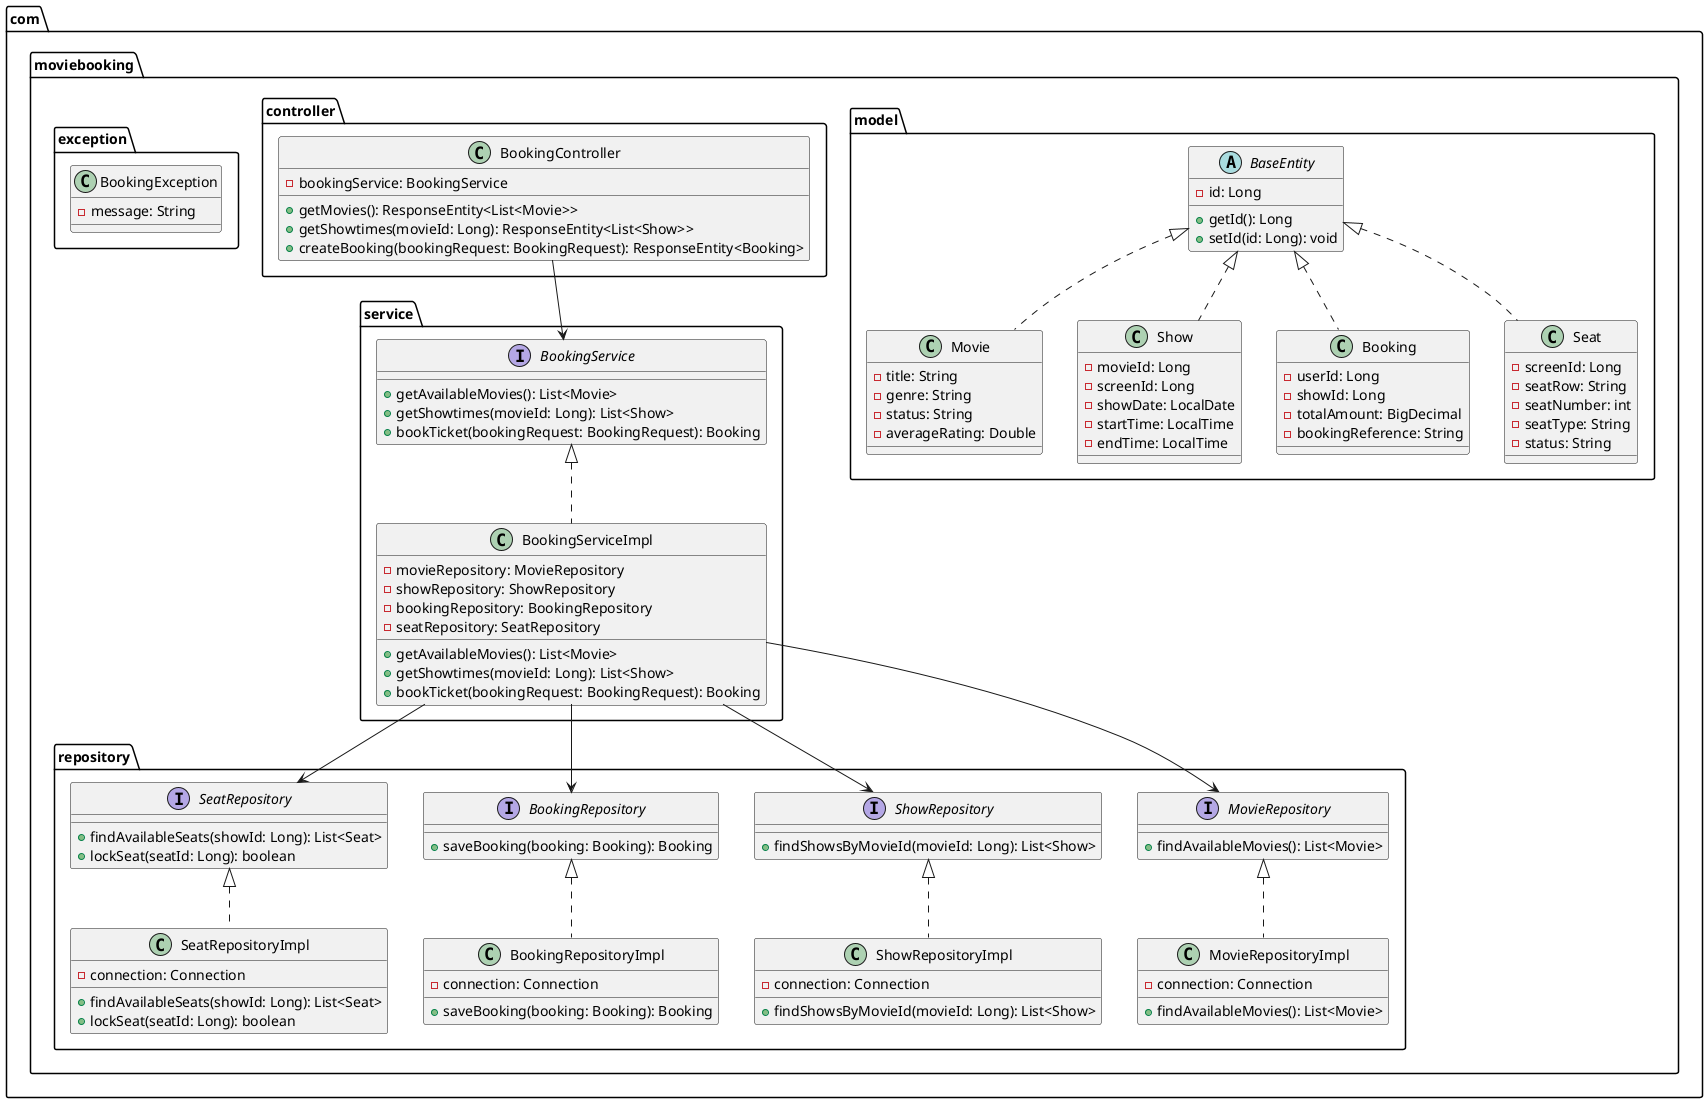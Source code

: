 @startuml
package "com.moviebooking.model" {
  abstract class BaseEntity {
    -id: Long
    +getId(): Long
    +setId(id: Long): void
  }

  class Movie {
    -title: String
    -genre: String
    -status: String
    -averageRating: Double
  }

  class Show {
    -movieId: Long
    -screenId: Long
    -showDate: LocalDate
    -startTime: LocalTime
    -endTime: LocalTime
  }

  class Booking {
    -userId: Long
    -showId: Long
    -totalAmount: BigDecimal
    -bookingReference: String
  }

  class Seat {
    -screenId: Long
    -seatRow: String
    -seatNumber: int
    -seatType: String
    -status: String
  }

  BaseEntity <|.. Movie
  BaseEntity <|.. Show
  BaseEntity <|.. Booking
  BaseEntity <|.. Seat
}

package "com.moviebooking.service" {
  interface BookingService {
    +getAvailableMovies(): List<Movie>
    +getShowtimes(movieId: Long): List<Show>
    +bookTicket(bookingRequest: BookingRequest): Booking
  }

  class BookingServiceImpl {
    -movieRepository: MovieRepository
    -showRepository: ShowRepository
    -bookingRepository: BookingRepository
    -seatRepository: SeatRepository
    +getAvailableMovies(): List<Movie>
    +getShowtimes(movieId: Long): List<Show>
    +bookTicket(bookingRequest: BookingRequest): Booking
  }

  BookingService <|.. BookingServiceImpl
}

package "com.moviebooking.repository" {
  interface MovieRepository {
    +findAvailableMovies(): List<Movie>
  }

  interface ShowRepository {
    +findShowsByMovieId(movieId: Long): List<Show>
  }

  interface BookingRepository {
    +saveBooking(booking: Booking): Booking
  }

  interface SeatRepository {
    +findAvailableSeats(showId: Long): List<Seat>
    +lockSeat(seatId: Long): boolean
  }

  class MovieRepositoryImpl {
    -connection: Connection
    +findAvailableMovies(): List<Movie>
  }

  class ShowRepositoryImpl {
    -connection: Connection
    +findShowsByMovieId(movieId: Long): List<Show>
  }

  class BookingRepositoryImpl {
    -connection: Connection
    +saveBooking(booking: Booking): Booking
  }

  class SeatRepositoryImpl {
    -connection: Connection
    +findAvailableSeats(showId: Long): List<Seat>
    +lockSeat(seatId: Long): boolean
  }

  MovieRepository <|.. MovieRepositoryImpl
  ShowRepository <|.. ShowRepositoryImpl
  BookingRepository <|.. BookingRepositoryImpl
  SeatRepository <|.. SeatRepositoryImpl
}

package "com.moviebooking.controller" {
  class BookingController {
    -bookingService: BookingService
    +getMovies(): ResponseEntity<List<Movie>>
    +getShowtimes(movieId: Long): ResponseEntity<List<Show>>
    +createBooking(bookingRequest: BookingRequest): ResponseEntity<Booking>
  }
}

package "com.moviebooking.exception" {
  class BookingException {
    -message: String
  }
}

BookingController --> BookingService
BookingServiceImpl --> MovieRepository
BookingServiceImpl --> ShowRepository
BookingServiceImpl --> BookingRepository
BookingServiceImpl --> SeatRepository
@enduml